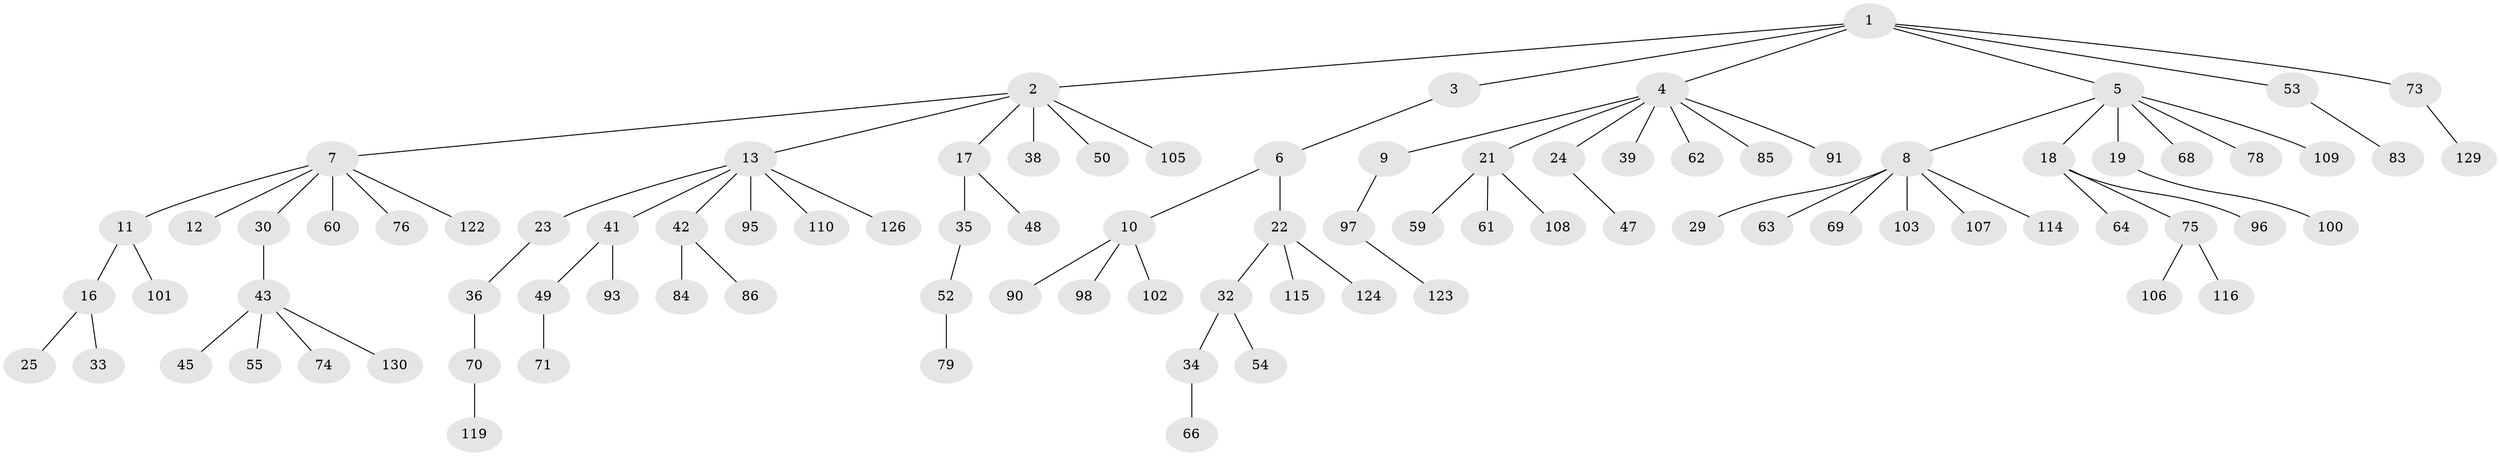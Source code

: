 // Generated by graph-tools (version 1.1) at 2025/52/02/27/25 19:52:10]
// undirected, 91 vertices, 90 edges
graph export_dot {
graph [start="1"]
  node [color=gray90,style=filled];
  1 [super="+56"];
  2;
  3 [super="+28"];
  4 [super="+26"];
  5 [super="+14"];
  6;
  7 [super="+65"];
  8 [super="+15"];
  9;
  10 [super="+31"];
  11 [super="+94"];
  12;
  13 [super="+27"];
  16 [super="+125"];
  17 [super="+46"];
  18 [super="+20"];
  19;
  21 [super="+58"];
  22 [super="+40"];
  23 [super="+44"];
  24 [super="+118"];
  25;
  29 [super="+67"];
  30;
  32 [super="+127"];
  33;
  34 [super="+37"];
  35 [super="+51"];
  36;
  38 [super="+81"];
  39;
  41;
  42 [super="+57"];
  43 [super="+87"];
  45;
  47;
  48 [super="+99"];
  49 [super="+113"];
  50 [super="+112"];
  52 [super="+82"];
  53 [super="+77"];
  54;
  55;
  59;
  60;
  61;
  62;
  63;
  64 [super="+72"];
  66;
  68;
  69;
  70 [super="+80"];
  71 [super="+88"];
  73 [super="+92"];
  74;
  75 [super="+121"];
  76;
  78;
  79 [super="+128"];
  83;
  84;
  85 [super="+89"];
  86;
  90;
  91 [super="+104"];
  93;
  95;
  96;
  97 [super="+117"];
  98;
  100;
  101;
  102;
  103;
  105;
  106;
  107 [super="+111"];
  108;
  109;
  110;
  114;
  115;
  116;
  119 [super="+120"];
  122;
  123;
  124;
  126;
  129;
  130;
  1 -- 2;
  1 -- 3;
  1 -- 4;
  1 -- 5;
  1 -- 53;
  1 -- 73;
  2 -- 7;
  2 -- 13;
  2 -- 17;
  2 -- 38;
  2 -- 50;
  2 -- 105;
  3 -- 6;
  4 -- 9;
  4 -- 21;
  4 -- 24;
  4 -- 62;
  4 -- 85;
  4 -- 91;
  4 -- 39;
  5 -- 8;
  5 -- 18;
  5 -- 109;
  5 -- 19;
  5 -- 68;
  5 -- 78;
  6 -- 10;
  6 -- 22;
  7 -- 11;
  7 -- 12;
  7 -- 30;
  7 -- 60;
  7 -- 76;
  7 -- 122;
  8 -- 29;
  8 -- 63;
  8 -- 69;
  8 -- 103;
  8 -- 107;
  8 -- 114;
  9 -- 97;
  10 -- 90;
  10 -- 98;
  10 -- 102;
  11 -- 16;
  11 -- 101;
  13 -- 23;
  13 -- 126;
  13 -- 41;
  13 -- 42;
  13 -- 110;
  13 -- 95;
  16 -- 25;
  16 -- 33;
  17 -- 35;
  17 -- 48;
  18 -- 75;
  18 -- 96;
  18 -- 64;
  19 -- 100;
  21 -- 108;
  21 -- 61;
  21 -- 59;
  22 -- 32;
  22 -- 124;
  22 -- 115;
  23 -- 36;
  24 -- 47;
  30 -- 43;
  32 -- 34;
  32 -- 54;
  34 -- 66;
  35 -- 52;
  36 -- 70;
  41 -- 49;
  41 -- 93;
  42 -- 84;
  42 -- 86;
  43 -- 45;
  43 -- 55;
  43 -- 74;
  43 -- 130;
  49 -- 71;
  52 -- 79;
  53 -- 83;
  70 -- 119;
  73 -- 129;
  75 -- 106;
  75 -- 116;
  97 -- 123;
}

